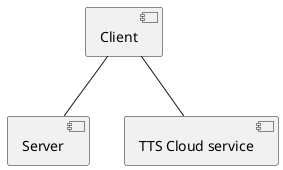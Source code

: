 @startuml lv1_component
component Client as cli
component Server as svr
component "TTS Cloud service" as tts
cli -- svr
cli -- tts
@enduml
